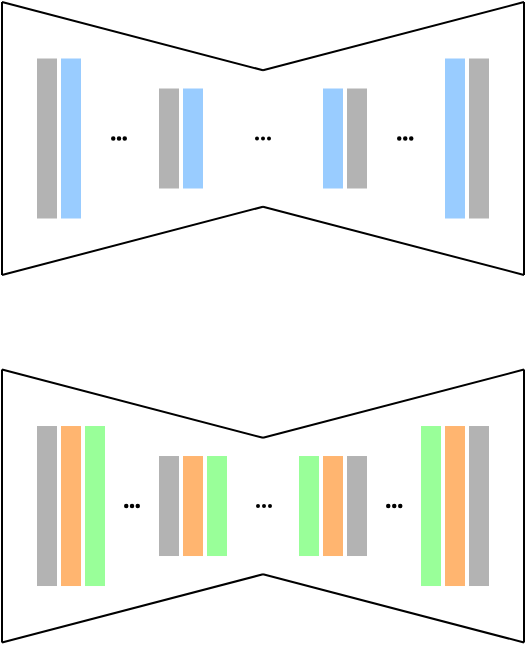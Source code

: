 <mxfile version="22.1.21" type="github" pages="2">
  <diagram name="第 1 页" id="QhqkplYfsllcconANAAJ">
    <mxGraphModel dx="448" dy="281" grid="1" gridSize="10" guides="1" tooltips="1" connect="1" arrows="1" fold="1" page="1" pageScale="1" pageWidth="827" pageHeight="1169" math="0" shadow="0">
      <root>
        <mxCell id="0" />
        <mxCell id="1" parent="0" />
        <mxCell id="A6QAV37IFlMHekwQ9qaE-193" value="" style="group" vertex="1" connectable="0" parent="1">
          <mxGeometry x="158" y="283.76" width="261" height="136.5" as="geometry" />
        </mxCell>
        <mxCell id="A6QAV37IFlMHekwQ9qaE-167" value="" style="group" vertex="1" connectable="0" parent="A6QAV37IFlMHekwQ9qaE-193">
          <mxGeometry x="17.5" y="28.25" width="226" height="80" as="geometry" />
        </mxCell>
        <mxCell id="A6QAV37IFlMHekwQ9qaE-152" value="" style="group" vertex="1" connectable="0" parent="A6QAV37IFlMHekwQ9qaE-167">
          <mxGeometry width="95" height="80" as="geometry" />
        </mxCell>
        <mxCell id="A6QAV37IFlMHekwQ9qaE-143" value="" style="group" vertex="1" connectable="0" parent="A6QAV37IFlMHekwQ9qaE-152">
          <mxGeometry x="44" y="39.37" width="7" height="1.26" as="geometry" />
        </mxCell>
        <mxCell id="A6QAV37IFlMHekwQ9qaE-137" value="" style="ellipse;whiteSpace=wrap;html=1;aspect=fixed;fillColor=#000000;" vertex="1" parent="A6QAV37IFlMHekwQ9qaE-143">
          <mxGeometry y="0.007" width="1.246" height="1.246" as="geometry" />
        </mxCell>
        <mxCell id="A6QAV37IFlMHekwQ9qaE-138" value="" style="ellipse;whiteSpace=wrap;html=1;aspect=fixed;fillColor=#000000;" vertex="1" parent="A6QAV37IFlMHekwQ9qaE-143">
          <mxGeometry x="2.89" y="0.007" width="1.246" height="1.246" as="geometry" />
        </mxCell>
        <mxCell id="A6QAV37IFlMHekwQ9qaE-139" value="" style="ellipse;whiteSpace=wrap;html=1;aspect=fixed;fillColor=#000000;" vertex="1" parent="A6QAV37IFlMHekwQ9qaE-143">
          <mxGeometry x="5.754" y="0.007" width="1.246" height="1.246" as="geometry" />
        </mxCell>
        <mxCell id="A6QAV37IFlMHekwQ9qaE-150" value="" style="group" vertex="1" connectable="0" parent="A6QAV37IFlMHekwQ9qaE-152">
          <mxGeometry width="34" height="80" as="geometry" />
        </mxCell>
        <mxCell id="A6QAV37IFlMHekwQ9qaE-92" value="" style="rounded=0;whiteSpace=wrap;html=1;fillColor=#B3B3B3;strokeColor=none;fillStyle=auto;container=0;" vertex="1" parent="A6QAV37IFlMHekwQ9qaE-150">
          <mxGeometry width="10" height="80" as="geometry" />
        </mxCell>
        <mxCell id="A6QAV37IFlMHekwQ9qaE-93" value="" style="rounded=0;whiteSpace=wrap;html=1;fillColor=#FFB570;strokeColor=none;fillStyle=auto;container=0;" vertex="1" parent="A6QAV37IFlMHekwQ9qaE-150">
          <mxGeometry x="12" width="10" height="80" as="geometry" />
        </mxCell>
        <mxCell id="A6QAV37IFlMHekwQ9qaE-94" value="" style="rounded=0;whiteSpace=wrap;html=1;fillColor=#99FF99;strokeColor=none;fillStyle=auto;container=0;" vertex="1" parent="A6QAV37IFlMHekwQ9qaE-150">
          <mxGeometry x="24" width="10" height="80" as="geometry" />
        </mxCell>
        <mxCell id="A6QAV37IFlMHekwQ9qaE-151" value="" style="group" vertex="1" connectable="0" parent="A6QAV37IFlMHekwQ9qaE-152">
          <mxGeometry x="61" y="15" width="34" height="50" as="geometry" />
        </mxCell>
        <mxCell id="A6QAV37IFlMHekwQ9qaE-96" value="" style="rounded=0;whiteSpace=wrap;html=1;fillColor=#B3B3B3;strokeColor=none;fillStyle=auto;movable=1;resizable=1;rotatable=1;deletable=1;editable=1;locked=0;connectable=1;container=0;" vertex="1" parent="A6QAV37IFlMHekwQ9qaE-151">
          <mxGeometry width="10" height="50" as="geometry" />
        </mxCell>
        <mxCell id="A6QAV37IFlMHekwQ9qaE-97" value="" style="rounded=0;whiteSpace=wrap;html=1;fillColor=#FFB570;strokeColor=none;fillStyle=auto;movable=1;resizable=1;rotatable=1;deletable=1;editable=1;locked=0;connectable=1;container=0;" vertex="1" parent="A6QAV37IFlMHekwQ9qaE-151">
          <mxGeometry x="12" width="10" height="50" as="geometry" />
        </mxCell>
        <mxCell id="A6QAV37IFlMHekwQ9qaE-98" value="" style="rounded=0;whiteSpace=wrap;html=1;fillColor=#99FF99;strokeColor=none;fillStyle=auto;movable=1;resizable=1;rotatable=1;deletable=1;editable=1;locked=0;connectable=1;container=0;" vertex="1" parent="A6QAV37IFlMHekwQ9qaE-151">
          <mxGeometry x="24" width="10" height="50" as="geometry" />
        </mxCell>
        <mxCell id="A6QAV37IFlMHekwQ9qaE-153" value="" style="group;direction=west;rotation=-180;" vertex="1" connectable="0" parent="A6QAV37IFlMHekwQ9qaE-167">
          <mxGeometry x="131" width="95" height="80" as="geometry" />
        </mxCell>
        <mxCell id="A6QAV37IFlMHekwQ9qaE-154" value="" style="group;rotation=-180;" vertex="1" connectable="0" parent="A6QAV37IFlMHekwQ9qaE-153">
          <mxGeometry x="44" y="39.37" width="7.246" height="1.26" as="geometry" />
        </mxCell>
        <mxCell id="A6QAV37IFlMHekwQ9qaE-155" value="" style="ellipse;whiteSpace=wrap;html=1;aspect=fixed;fillColor=#000000;rotation=-180;" vertex="1" parent="A6QAV37IFlMHekwQ9qaE-154">
          <mxGeometry x="6" y="0.007" width="1.246" height="1.246" as="geometry" />
        </mxCell>
        <mxCell id="A6QAV37IFlMHekwQ9qaE-156" value="" style="ellipse;whiteSpace=wrap;html=1;aspect=fixed;fillColor=#000000;rotation=-180;" vertex="1" parent="A6QAV37IFlMHekwQ9qaE-154">
          <mxGeometry x="3" y="0.007" width="1.246" height="1.246" as="geometry" />
        </mxCell>
        <mxCell id="A6QAV37IFlMHekwQ9qaE-157" value="" style="ellipse;whiteSpace=wrap;html=1;aspect=fixed;fillColor=#000000;rotation=-180;" vertex="1" parent="A6QAV37IFlMHekwQ9qaE-154">
          <mxGeometry y="0.007" width="1.246" height="1.246" as="geometry" />
        </mxCell>
        <mxCell id="A6QAV37IFlMHekwQ9qaE-158" value="" style="group;rotation=-180;" vertex="1" connectable="0" parent="A6QAV37IFlMHekwQ9qaE-153">
          <mxGeometry x="61" width="34" height="80" as="geometry" />
        </mxCell>
        <mxCell id="A6QAV37IFlMHekwQ9qaE-159" value="" style="rounded=0;whiteSpace=wrap;html=1;fillColor=#B3B3B3;strokeColor=none;fillStyle=auto;container=0;rotation=-180;" vertex="1" parent="A6QAV37IFlMHekwQ9qaE-158">
          <mxGeometry x="24" width="10" height="80" as="geometry" />
        </mxCell>
        <mxCell id="A6QAV37IFlMHekwQ9qaE-160" value="" style="rounded=0;whiteSpace=wrap;html=1;fillColor=#FFB570;strokeColor=none;fillStyle=auto;container=0;rotation=-180;" vertex="1" parent="A6QAV37IFlMHekwQ9qaE-158">
          <mxGeometry x="12" width="10" height="80" as="geometry" />
        </mxCell>
        <mxCell id="A6QAV37IFlMHekwQ9qaE-161" value="" style="rounded=0;whiteSpace=wrap;html=1;fillColor=#99FF99;strokeColor=none;fillStyle=auto;container=0;rotation=-180;" vertex="1" parent="A6QAV37IFlMHekwQ9qaE-158">
          <mxGeometry width="10" height="80" as="geometry" />
        </mxCell>
        <mxCell id="A6QAV37IFlMHekwQ9qaE-162" value="" style="group;rotation=-180;" vertex="1" connectable="0" parent="A6QAV37IFlMHekwQ9qaE-153">
          <mxGeometry y="15" width="34" height="50" as="geometry" />
        </mxCell>
        <mxCell id="A6QAV37IFlMHekwQ9qaE-163" value="" style="rounded=0;whiteSpace=wrap;html=1;fillColor=#B3B3B3;strokeColor=none;fillStyle=auto;movable=1;resizable=1;rotatable=1;deletable=1;editable=1;locked=0;connectable=1;container=0;rotation=-180;" vertex="1" parent="A6QAV37IFlMHekwQ9qaE-162">
          <mxGeometry x="24" width="10" height="50" as="geometry" />
        </mxCell>
        <mxCell id="A6QAV37IFlMHekwQ9qaE-164" value="" style="rounded=0;whiteSpace=wrap;html=1;fillColor=#FFB570;strokeColor=none;fillStyle=auto;movable=1;resizable=1;rotatable=1;deletable=1;editable=1;locked=0;connectable=1;container=0;rotation=-180;" vertex="1" parent="A6QAV37IFlMHekwQ9qaE-162">
          <mxGeometry x="12" width="10" height="50" as="geometry" />
        </mxCell>
        <mxCell id="A6QAV37IFlMHekwQ9qaE-165" value="" style="rounded=0;whiteSpace=wrap;html=1;fillColor=#99FF99;strokeColor=none;fillStyle=auto;movable=1;resizable=1;rotatable=1;deletable=1;editable=1;locked=0;connectable=1;container=0;rotation=-180;" vertex="1" parent="A6QAV37IFlMHekwQ9qaE-162">
          <mxGeometry width="10" height="50" as="geometry" />
        </mxCell>
        <mxCell id="A6QAV37IFlMHekwQ9qaE-166" value="" style="group" vertex="1" connectable="0" parent="A6QAV37IFlMHekwQ9qaE-167">
          <mxGeometry x="110" y="39.5" width="7" height="1" as="geometry" />
        </mxCell>
        <mxCell id="A6QAV37IFlMHekwQ9qaE-41" value="" style="ellipse;whiteSpace=wrap;html=1;aspect=fixed;fillColor=#000000;strokeColor=#000000;movable=1;resizable=1;rotatable=1;deletable=1;editable=1;locked=0;connectable=1;container=0;" vertex="1" parent="A6QAV37IFlMHekwQ9qaE-166">
          <mxGeometry width="1" height="1" as="geometry" />
        </mxCell>
        <mxCell id="A6QAV37IFlMHekwQ9qaE-42" value="" style="ellipse;whiteSpace=wrap;html=1;aspect=fixed;fillColor=#000000;strokeColor=#000000;movable=1;resizable=1;rotatable=1;deletable=1;editable=1;locked=0;connectable=1;container=0;" vertex="1" parent="A6QAV37IFlMHekwQ9qaE-166">
          <mxGeometry x="3" width="1" height="1" as="geometry" />
        </mxCell>
        <mxCell id="A6QAV37IFlMHekwQ9qaE-43" value="" style="ellipse;whiteSpace=wrap;html=1;aspect=fixed;fillColor=#000000;strokeColor=#000000;movable=1;resizable=1;rotatable=1;deletable=1;editable=1;locked=0;connectable=1;container=0;" vertex="1" parent="A6QAV37IFlMHekwQ9qaE-166">
          <mxGeometry x="6" width="1" height="1" as="geometry" />
        </mxCell>
        <mxCell id="A6QAV37IFlMHekwQ9qaE-192" value="" style="group;movable=1;resizable=1;rotatable=1;deletable=1;editable=1;locked=0;connectable=1;" vertex="1" connectable="0" parent="A6QAV37IFlMHekwQ9qaE-193">
          <mxGeometry width="261" height="136.5" as="geometry" />
        </mxCell>
        <mxCell id="A6QAV37IFlMHekwQ9qaE-187" value="" style="group" vertex="1" connectable="0" parent="A6QAV37IFlMHekwQ9qaE-192">
          <mxGeometry width="130.5" height="136.5" as="geometry" />
        </mxCell>
        <mxCell id="A6QAV37IFlMHekwQ9qaE-10" value="" style="endArrow=none;html=1;rounded=0;" edge="1" parent="A6QAV37IFlMHekwQ9qaE-187">
          <mxGeometry width="50" height="50" relative="1" as="geometry">
            <mxPoint y="136.5" as="sourcePoint" />
            <mxPoint as="targetPoint" />
          </mxGeometry>
        </mxCell>
        <mxCell id="A6QAV37IFlMHekwQ9qaE-12" value="" style="endArrow=none;html=1;rounded=0;" edge="1" parent="A6QAV37IFlMHekwQ9qaE-187">
          <mxGeometry width="50" height="50" relative="1" as="geometry">
            <mxPoint as="sourcePoint" />
            <mxPoint x="130.5" y="34.125" as="targetPoint" />
          </mxGeometry>
        </mxCell>
        <mxCell id="A6QAV37IFlMHekwQ9qaE-13" value="" style="endArrow=none;html=1;rounded=0;" edge="1" parent="A6QAV37IFlMHekwQ9qaE-187">
          <mxGeometry width="50" height="50" relative="1" as="geometry">
            <mxPoint y="136.5" as="sourcePoint" />
            <mxPoint x="130.5" y="102.375" as="targetPoint" />
          </mxGeometry>
        </mxCell>
        <mxCell id="A6QAV37IFlMHekwQ9qaE-188" value="" style="group;rotation=-180;" vertex="1" connectable="0" parent="A6QAV37IFlMHekwQ9qaE-192">
          <mxGeometry x="130.5" width="130.5" height="136.5" as="geometry" />
        </mxCell>
        <mxCell id="A6QAV37IFlMHekwQ9qaE-189" value="" style="endArrow=none;html=1;rounded=0;" edge="1" parent="A6QAV37IFlMHekwQ9qaE-188">
          <mxGeometry width="50" height="50" relative="1" as="geometry">
            <mxPoint x="130.5" as="sourcePoint" />
            <mxPoint x="130.5" y="136.5" as="targetPoint" />
          </mxGeometry>
        </mxCell>
        <mxCell id="A6QAV37IFlMHekwQ9qaE-190" value="" style="endArrow=none;html=1;rounded=0;" edge="1" parent="A6QAV37IFlMHekwQ9qaE-188">
          <mxGeometry width="50" height="50" relative="1" as="geometry">
            <mxPoint x="130.5" y="136.5" as="sourcePoint" />
            <mxPoint y="102.375" as="targetPoint" />
          </mxGeometry>
        </mxCell>
        <mxCell id="A6QAV37IFlMHekwQ9qaE-191" value="" style="endArrow=none;html=1;rounded=0;" edge="1" parent="A6QAV37IFlMHekwQ9qaE-188">
          <mxGeometry width="50" height="50" relative="1" as="geometry">
            <mxPoint x="130.5" as="sourcePoint" />
            <mxPoint y="34.125" as="targetPoint" />
          </mxGeometry>
        </mxCell>
        <mxCell id="f9U-XKOlgLoHalPc9mwB-110" value="" style="group" vertex="1" connectable="0" parent="1">
          <mxGeometry x="158" y="100" width="261" height="136.5" as="geometry" />
        </mxCell>
        <mxCell id="f9U-XKOlgLoHalPc9mwB-89" value="" style="group;movable=1;resizable=1;rotatable=1;deletable=1;editable=1;locked=0;connectable=1;" vertex="1" connectable="0" parent="f9U-XKOlgLoHalPc9mwB-110">
          <mxGeometry width="261" height="136.5" as="geometry" />
        </mxCell>
        <mxCell id="f9U-XKOlgLoHalPc9mwB-90" value="" style="group" vertex="1" connectable="0" parent="f9U-XKOlgLoHalPc9mwB-89">
          <mxGeometry width="130.5" height="136.5" as="geometry" />
        </mxCell>
        <mxCell id="f9U-XKOlgLoHalPc9mwB-91" value="" style="endArrow=none;html=1;rounded=0;" edge="1" parent="f9U-XKOlgLoHalPc9mwB-90">
          <mxGeometry width="50" height="50" relative="1" as="geometry">
            <mxPoint y="136.5" as="sourcePoint" />
            <mxPoint as="targetPoint" />
          </mxGeometry>
        </mxCell>
        <mxCell id="f9U-XKOlgLoHalPc9mwB-92" value="" style="endArrow=none;html=1;rounded=0;" edge="1" parent="f9U-XKOlgLoHalPc9mwB-90">
          <mxGeometry width="50" height="50" relative="1" as="geometry">
            <mxPoint as="sourcePoint" />
            <mxPoint x="130.5" y="34.125" as="targetPoint" />
          </mxGeometry>
        </mxCell>
        <mxCell id="f9U-XKOlgLoHalPc9mwB-93" value="" style="endArrow=none;html=1;rounded=0;" edge="1" parent="f9U-XKOlgLoHalPc9mwB-90">
          <mxGeometry width="50" height="50" relative="1" as="geometry">
            <mxPoint y="136.5" as="sourcePoint" />
            <mxPoint x="130.5" y="102.375" as="targetPoint" />
          </mxGeometry>
        </mxCell>
        <mxCell id="f9U-XKOlgLoHalPc9mwB-94" value="" style="group;rotation=-180;" vertex="1" connectable="0" parent="f9U-XKOlgLoHalPc9mwB-89">
          <mxGeometry x="130.5" width="130.5" height="136.5" as="geometry" />
        </mxCell>
        <mxCell id="f9U-XKOlgLoHalPc9mwB-95" value="" style="endArrow=none;html=1;rounded=0;" edge="1" parent="f9U-XKOlgLoHalPc9mwB-94">
          <mxGeometry width="50" height="50" relative="1" as="geometry">
            <mxPoint x="130.5" as="sourcePoint" />
            <mxPoint x="130.5" y="136.5" as="targetPoint" />
          </mxGeometry>
        </mxCell>
        <mxCell id="f9U-XKOlgLoHalPc9mwB-96" value="" style="endArrow=none;html=1;rounded=0;" edge="1" parent="f9U-XKOlgLoHalPc9mwB-94">
          <mxGeometry width="50" height="50" relative="1" as="geometry">
            <mxPoint x="130.5" y="136.5" as="sourcePoint" />
            <mxPoint y="102.375" as="targetPoint" />
          </mxGeometry>
        </mxCell>
        <mxCell id="f9U-XKOlgLoHalPc9mwB-97" value="" style="endArrow=none;html=1;rounded=0;" edge="1" parent="f9U-XKOlgLoHalPc9mwB-94">
          <mxGeometry width="50" height="50" relative="1" as="geometry">
            <mxPoint x="130.5" as="sourcePoint" />
            <mxPoint y="34.125" as="targetPoint" />
          </mxGeometry>
        </mxCell>
        <mxCell id="f9U-XKOlgLoHalPc9mwB-107" value="" style="group" vertex="1" connectable="0" parent="f9U-XKOlgLoHalPc9mwB-110">
          <mxGeometry x="17.5" y="28.25" width="226" height="80" as="geometry" />
        </mxCell>
        <mxCell id="f9U-XKOlgLoHalPc9mwB-85" value="" style="group" vertex="1" connectable="0" parent="f9U-XKOlgLoHalPc9mwB-107">
          <mxGeometry x="109.5" y="39.5" width="7" height="1" as="geometry" />
        </mxCell>
        <mxCell id="f9U-XKOlgLoHalPc9mwB-86" value="" style="ellipse;whiteSpace=wrap;html=1;aspect=fixed;fillColor=#000000;strokeColor=#000000;movable=1;resizable=1;rotatable=1;deletable=1;editable=1;locked=0;connectable=1;container=0;" vertex="1" parent="f9U-XKOlgLoHalPc9mwB-85">
          <mxGeometry width="1" height="1" as="geometry" />
        </mxCell>
        <mxCell id="f9U-XKOlgLoHalPc9mwB-87" value="" style="ellipse;whiteSpace=wrap;html=1;aspect=fixed;fillColor=#000000;strokeColor=#000000;movable=1;resizable=1;rotatable=1;deletable=1;editable=1;locked=0;connectable=1;container=0;" vertex="1" parent="f9U-XKOlgLoHalPc9mwB-85">
          <mxGeometry x="3" width="1" height="1" as="geometry" />
        </mxCell>
        <mxCell id="f9U-XKOlgLoHalPc9mwB-88" value="" style="ellipse;whiteSpace=wrap;html=1;aspect=fixed;fillColor=#000000;strokeColor=#000000;movable=1;resizable=1;rotatable=1;deletable=1;editable=1;locked=0;connectable=1;container=0;" vertex="1" parent="f9U-XKOlgLoHalPc9mwB-85">
          <mxGeometry x="6" width="1" height="1" as="geometry" />
        </mxCell>
        <mxCell id="f9U-XKOlgLoHalPc9mwB-103" value="" style="group" vertex="1" connectable="0" parent="f9U-XKOlgLoHalPc9mwB-107">
          <mxGeometry width="83" height="80" as="geometry" />
        </mxCell>
        <mxCell id="f9U-XKOlgLoHalPc9mwB-60" value="" style="group" vertex="1" connectable="0" parent="f9U-XKOlgLoHalPc9mwB-103">
          <mxGeometry x="37.5" y="39.37" width="7" height="1.26" as="geometry" />
        </mxCell>
        <mxCell id="f9U-XKOlgLoHalPc9mwB-61" value="" style="ellipse;whiteSpace=wrap;html=1;aspect=fixed;fillColor=#000000;" vertex="1" parent="f9U-XKOlgLoHalPc9mwB-60">
          <mxGeometry y="0.007" width="1.246" height="1.246" as="geometry" />
        </mxCell>
        <mxCell id="f9U-XKOlgLoHalPc9mwB-62" value="" style="ellipse;whiteSpace=wrap;html=1;aspect=fixed;fillColor=#000000;" vertex="1" parent="f9U-XKOlgLoHalPc9mwB-60">
          <mxGeometry x="2.89" y="0.007" width="1.246" height="1.246" as="geometry" />
        </mxCell>
        <mxCell id="f9U-XKOlgLoHalPc9mwB-63" value="" style="ellipse;whiteSpace=wrap;html=1;aspect=fixed;fillColor=#000000;" vertex="1" parent="f9U-XKOlgLoHalPc9mwB-60">
          <mxGeometry x="5.754" y="0.007" width="1.246" height="1.246" as="geometry" />
        </mxCell>
        <mxCell id="f9U-XKOlgLoHalPc9mwB-101" value="" style="group" vertex="1" connectable="0" parent="f9U-XKOlgLoHalPc9mwB-103">
          <mxGeometry width="22" height="80" as="geometry" />
        </mxCell>
        <mxCell id="f9U-XKOlgLoHalPc9mwB-65" value="" style="rounded=0;whiteSpace=wrap;html=1;fillColor=#B3B3B3;strokeColor=none;fillStyle=auto;container=0;" vertex="1" parent="f9U-XKOlgLoHalPc9mwB-101">
          <mxGeometry width="10" height="80" as="geometry" />
        </mxCell>
        <mxCell id="f9U-XKOlgLoHalPc9mwB-66" value="" style="rounded=0;whiteSpace=wrap;html=1;fillColor=#99CCFF;strokeColor=none;fillStyle=auto;container=0;" vertex="1" parent="f9U-XKOlgLoHalPc9mwB-101">
          <mxGeometry x="12" width="10" height="80" as="geometry" />
        </mxCell>
        <mxCell id="f9U-XKOlgLoHalPc9mwB-102" value="" style="group" vertex="1" connectable="0" parent="f9U-XKOlgLoHalPc9mwB-103">
          <mxGeometry x="61" y="15" width="22" height="50" as="geometry" />
        </mxCell>
        <mxCell id="f9U-XKOlgLoHalPc9mwB-69" value="" style="rounded=0;whiteSpace=wrap;html=1;fillColor=#B3B3B3;strokeColor=none;fillStyle=auto;movable=1;resizable=1;rotatable=1;deletable=1;editable=1;locked=0;connectable=1;container=0;" vertex="1" parent="f9U-XKOlgLoHalPc9mwB-102">
          <mxGeometry width="10" height="50" as="geometry" />
        </mxCell>
        <mxCell id="f9U-XKOlgLoHalPc9mwB-70" value="" style="rounded=0;whiteSpace=wrap;html=1;fillColor=#99CCFF;strokeColor=none;fillStyle=auto;movable=1;resizable=1;rotatable=1;deletable=1;editable=1;locked=0;connectable=1;container=0;" vertex="1" parent="f9U-XKOlgLoHalPc9mwB-102">
          <mxGeometry x="12" width="10" height="50" as="geometry" />
        </mxCell>
        <mxCell id="f9U-XKOlgLoHalPc9mwB-106" value="" style="group" vertex="1" connectable="0" parent="f9U-XKOlgLoHalPc9mwB-107">
          <mxGeometry x="143" width="83" height="80" as="geometry" />
        </mxCell>
        <mxCell id="f9U-XKOlgLoHalPc9mwB-73" value="" style="group;rotation=-180;" vertex="1" connectable="0" parent="f9U-XKOlgLoHalPc9mwB-106">
          <mxGeometry x="37.5" y="39.37" width="7.246" height="1.26" as="geometry" />
        </mxCell>
        <mxCell id="f9U-XKOlgLoHalPc9mwB-74" value="" style="ellipse;whiteSpace=wrap;html=1;aspect=fixed;fillColor=#000000;rotation=-180;" vertex="1" parent="f9U-XKOlgLoHalPc9mwB-73">
          <mxGeometry x="6" y="0.007" width="1.246" height="1.246" as="geometry" />
        </mxCell>
        <mxCell id="f9U-XKOlgLoHalPc9mwB-75" value="" style="ellipse;whiteSpace=wrap;html=1;aspect=fixed;fillColor=#000000;rotation=-180;" vertex="1" parent="f9U-XKOlgLoHalPc9mwB-73">
          <mxGeometry x="3" y="0.007" width="1.246" height="1.246" as="geometry" />
        </mxCell>
        <mxCell id="f9U-XKOlgLoHalPc9mwB-76" value="" style="ellipse;whiteSpace=wrap;html=1;aspect=fixed;fillColor=#000000;rotation=-180;" vertex="1" parent="f9U-XKOlgLoHalPc9mwB-73">
          <mxGeometry y="0.007" width="1.246" height="1.246" as="geometry" />
        </mxCell>
        <mxCell id="f9U-XKOlgLoHalPc9mwB-104" value="" style="group" vertex="1" connectable="0" parent="f9U-XKOlgLoHalPc9mwB-106">
          <mxGeometry x="61" width="22" height="80" as="geometry" />
        </mxCell>
        <mxCell id="f9U-XKOlgLoHalPc9mwB-78" value="" style="rounded=0;whiteSpace=wrap;html=1;fillColor=#B3B3B3;strokeColor=none;fillStyle=auto;container=0;rotation=-180;" vertex="1" parent="f9U-XKOlgLoHalPc9mwB-104">
          <mxGeometry x="12" width="10" height="80" as="geometry" />
        </mxCell>
        <mxCell id="f9U-XKOlgLoHalPc9mwB-79" value="" style="rounded=0;whiteSpace=wrap;html=1;fillColor=#99CCFF;strokeColor=none;fillStyle=auto;container=0;rotation=-180;" vertex="1" parent="f9U-XKOlgLoHalPc9mwB-104">
          <mxGeometry width="10" height="80" as="geometry" />
        </mxCell>
        <mxCell id="f9U-XKOlgLoHalPc9mwB-105" value="" style="group" vertex="1" connectable="0" parent="f9U-XKOlgLoHalPc9mwB-106">
          <mxGeometry y="15" width="22" height="50" as="geometry" />
        </mxCell>
        <mxCell id="f9U-XKOlgLoHalPc9mwB-82" value="" style="rounded=0;whiteSpace=wrap;html=1;fillColor=#B3B3B3;strokeColor=none;fillStyle=auto;movable=1;resizable=1;rotatable=1;deletable=1;editable=1;locked=0;connectable=1;container=0;rotation=-180;" vertex="1" parent="f9U-XKOlgLoHalPc9mwB-105">
          <mxGeometry x="12" width="10" height="50" as="geometry" />
        </mxCell>
        <mxCell id="f9U-XKOlgLoHalPc9mwB-83" value="" style="rounded=0;whiteSpace=wrap;html=1;fillColor=#99CCFF;strokeColor=none;fillStyle=auto;movable=1;resizable=1;rotatable=1;deletable=1;editable=1;locked=0;connectable=1;container=0;rotation=-180;" vertex="1" parent="f9U-XKOlgLoHalPc9mwB-105">
          <mxGeometry width="10" height="50" as="geometry" />
        </mxCell>
      </root>
    </mxGraphModel>
  </diagram>
  <diagram id="L9yYZaX7LdP6ye6FGvya" name="第 2 页">
    <mxGraphModel dx="437" dy="275" grid="1" gridSize="10" guides="1" tooltips="1" connect="1" arrows="1" fold="1" page="1" pageScale="1" pageWidth="827" pageHeight="1169" math="0" shadow="0">
      <root>
        <mxCell id="0" />
        <mxCell id="1" parent="0" />
        <mxCell id="7n9Mfhwpt2fX99YuPON--12" value="" style="group" vertex="1" connectable="0" parent="1">
          <mxGeometry x="152" y="160" width="83" height="80" as="geometry" />
        </mxCell>
        <mxCell id="7n9Mfhwpt2fX99YuPON--1" value="" style="group" vertex="1" connectable="0" parent="7n9Mfhwpt2fX99YuPON--12">
          <mxGeometry x="38" y="39.37" width="7" height="1.26" as="geometry" />
        </mxCell>
        <mxCell id="7n9Mfhwpt2fX99YuPON--2" value="" style="ellipse;whiteSpace=wrap;html=1;aspect=fixed;fillColor=#000000;" vertex="1" parent="7n9Mfhwpt2fX99YuPON--1">
          <mxGeometry width="1.246" height="1.246" as="geometry" />
        </mxCell>
        <mxCell id="7n9Mfhwpt2fX99YuPON--3" value="" style="ellipse;whiteSpace=wrap;html=1;aspect=fixed;fillColor=#000000;" vertex="1" parent="7n9Mfhwpt2fX99YuPON--1">
          <mxGeometry x="2.89" width="1.246" height="1.246" as="geometry" />
        </mxCell>
        <mxCell id="7n9Mfhwpt2fX99YuPON--4" value="" style="ellipse;whiteSpace=wrap;html=1;aspect=fixed;fillColor=#000000;" vertex="1" parent="7n9Mfhwpt2fX99YuPON--1">
          <mxGeometry x="5.754" width="1.246" height="1.246" as="geometry" />
        </mxCell>
        <mxCell id="7n9Mfhwpt2fX99YuPON--10" value="" style="group" vertex="1" connectable="0" parent="7n9Mfhwpt2fX99YuPON--12">
          <mxGeometry width="22" height="80" as="geometry" />
        </mxCell>
        <mxCell id="7n9Mfhwpt2fX99YuPON--8" value="" style="rounded=0;whiteSpace=wrap;html=1;fillColor=#B3B3B3;strokeColor=none;fillStyle=auto;container=0;" vertex="1" parent="7n9Mfhwpt2fX99YuPON--10">
          <mxGeometry width="10" height="80" as="geometry" />
        </mxCell>
        <mxCell id="7n9Mfhwpt2fX99YuPON--9" value="" style="rounded=0;whiteSpace=wrap;html=1;fillColor=#66B2FF;strokeColor=none;fillStyle=auto;container=0;" vertex="1" parent="7n9Mfhwpt2fX99YuPON--10">
          <mxGeometry x="12" width="10" height="80" as="geometry" />
        </mxCell>
        <mxCell id="7n9Mfhwpt2fX99YuPON--11" value="" style="group" vertex="1" connectable="0" parent="7n9Mfhwpt2fX99YuPON--12">
          <mxGeometry x="61" y="15" width="22" height="50" as="geometry" />
        </mxCell>
        <mxCell id="7n9Mfhwpt2fX99YuPON--6" value="" style="rounded=0;whiteSpace=wrap;html=1;fillColor=#B3B3B3;strokeColor=none;fillStyle=auto;movable=1;resizable=1;rotatable=1;deletable=1;editable=1;locked=0;connectable=1;container=0;" vertex="1" parent="7n9Mfhwpt2fX99YuPON--11">
          <mxGeometry width="10" height="50" as="geometry" />
        </mxCell>
        <mxCell id="7n9Mfhwpt2fX99YuPON--7" value="" style="rounded=0;whiteSpace=wrap;html=1;fillColor=#66B2FF;strokeColor=none;fillStyle=auto;movable=1;resizable=1;rotatable=1;deletable=1;editable=1;locked=0;connectable=1;container=0;" vertex="1" parent="7n9Mfhwpt2fX99YuPON--11">
          <mxGeometry x="12" width="10" height="50" as="geometry" />
        </mxCell>
      </root>
    </mxGraphModel>
  </diagram>
</mxfile>

